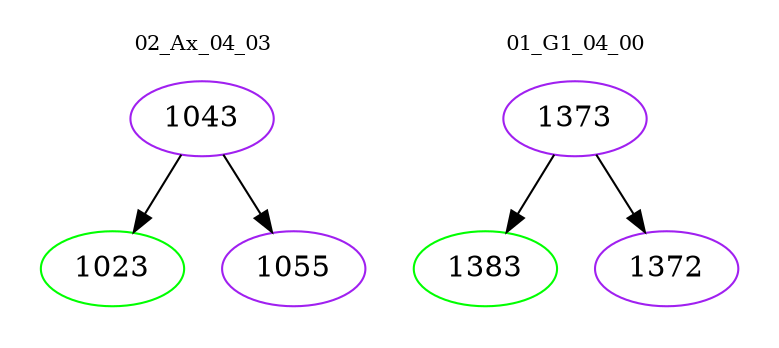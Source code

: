 digraph{
subgraph cluster_0 {
color = white
label = "02_Ax_04_03";
fontsize=10;
T0_1043 [label="1043", color="purple"]
T0_1043 -> T0_1023 [color="black"]
T0_1023 [label="1023", color="green"]
T0_1043 -> T0_1055 [color="black"]
T0_1055 [label="1055", color="purple"]
}
subgraph cluster_1 {
color = white
label = "01_G1_04_00";
fontsize=10;
T1_1373 [label="1373", color="purple"]
T1_1373 -> T1_1383 [color="black"]
T1_1383 [label="1383", color="green"]
T1_1373 -> T1_1372 [color="black"]
T1_1372 [label="1372", color="purple"]
}
}
